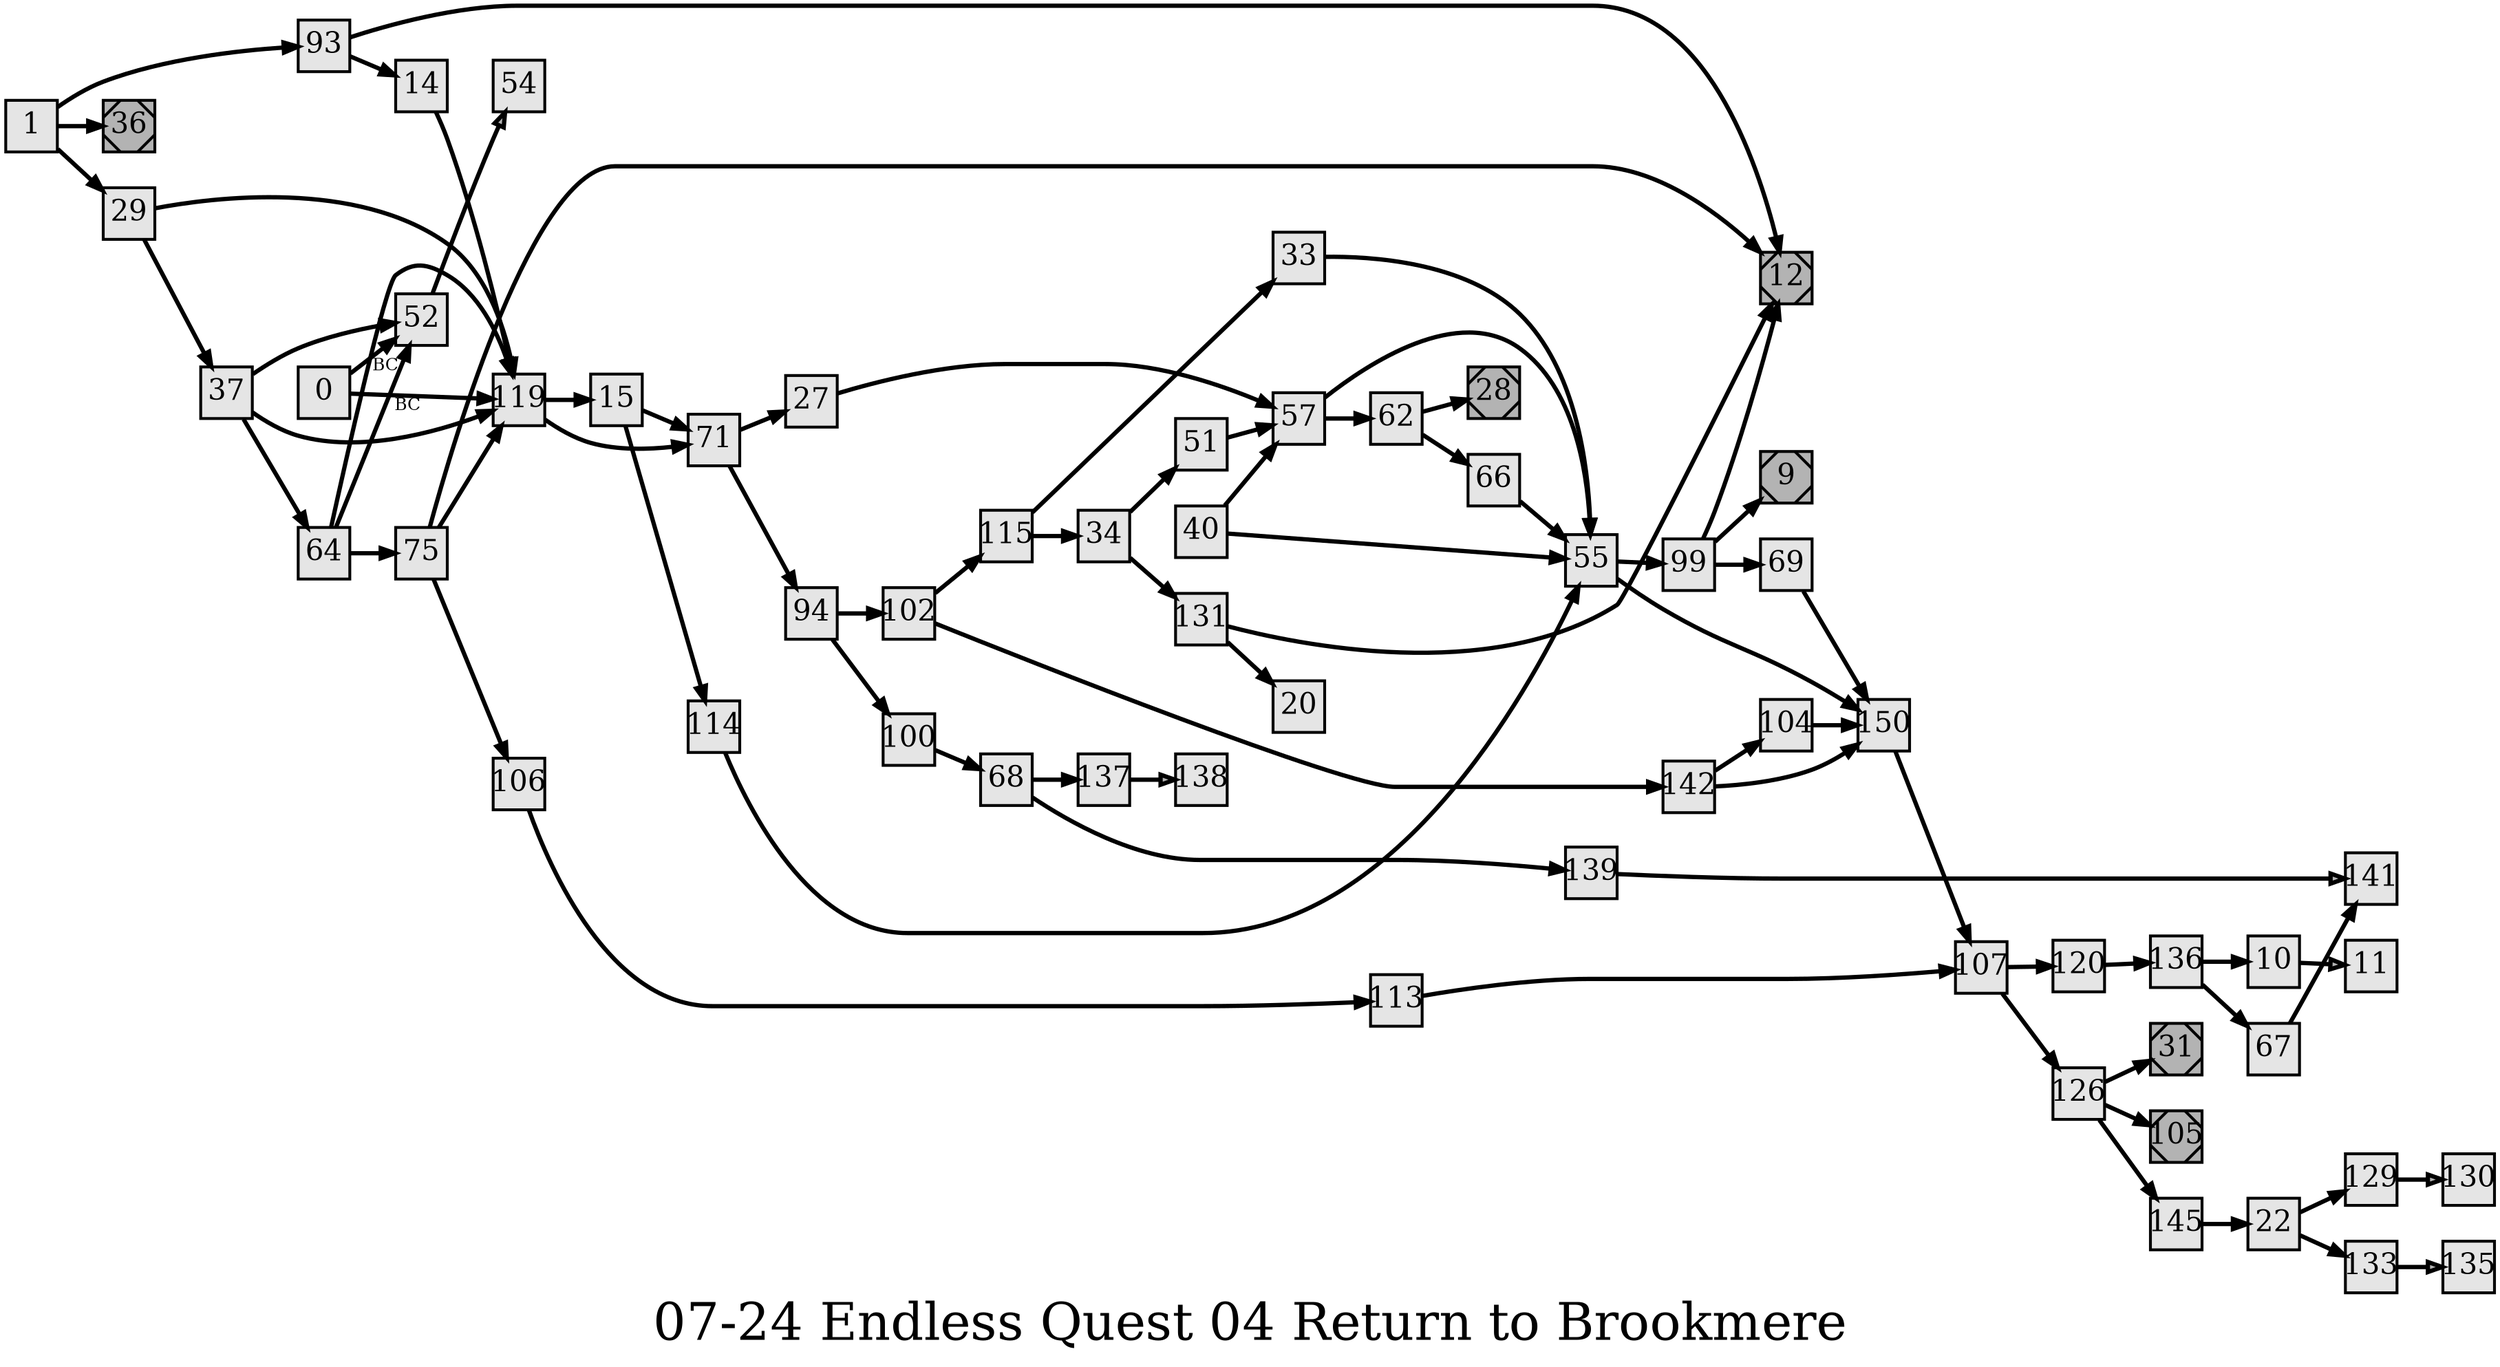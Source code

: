 digraph g{
  graph [ label="07-24 Endless Quest 04 Return to Brookmere" rankdir=LR, ordering=out, fontsize=36, nodesep="0.35", ranksep="0.45"];
  node  [shape=rect, penwidth=2, fontsize=20, style=filled, fillcolor=grey90, margin="0,0", labelfloat=true, regular=true, fixedsize=true];
  edge  [labelfloat=true, penwidth=3, fontsize=12];
  // ---;
  // group  : Katz;
  // id     : 07-24;
  // gbid   :;
  // series : Endless Quest;
  // title  : Return to Brookmere;
  // author :;
  // credit:;
  // - name : Juliet Way-Henthorne;
  // role : encoder;
  // date : 2017-10-18;
  // - name : Jeremy Douglass;
  // role : editor;
  // date : 2017-10-19;
  // render:;
  // - name   : ?;
  // styles : ?;
  // engine : dot;
  // comment: >;
  
  // ---;
  
  // From | To | Label;
  
  0 -> 52	[ xlabel="BC" ];
  0 -> 119	[ xlabel="BC" ];
  1 -> 93;
  1 -> 36;
  1 -> 29;
  9	[ xlabel="E", shape=Msquare, fontsize=20, fillcolor=grey70, xlabel="" ];
  10 -> 11	[ xlabel="E", shape=Msquare, fontsize=20, fillcolor=grey70, xlabel="" ];
  12	[ xlabel="E", shape=Msquare, fontsize=20, fillcolor=grey70, xlabel="" ];
  14 -> 119;
  15 -> 71;
  15 -> 114;
  22 -> 129;
  22 -> 133;
  27 -> 57;
  28	[ xlabel="E", shape=Msquare, fontsize=20, fillcolor=grey70, xlabel="" ];
  29 -> 119;
  29 -> 37;
  31	[ xlabel="E", shape=Msquare, fontsize=20, fillcolor=grey70, xlabel="" ];
  33 -> 55;
  34 -> 51;
  34 -> 131;
  36	[ xlabel="E", shape=Msquare, fontsize=20, fillcolor=grey70, xlabel="" ];
  37 -> 52;
  37 -> 119;
  37 -> 64;
  40 -> 57;
  40 -> 55;
  51 -> 57;
  52 -> 54	[ xlabel="E", shape=Msquare, fontsize=20, fillcolor=grey70, xlabel="" ];
  55 -> 99;
  55 -> 150;
  57 -> 55;
  57 -> 62;
  62 -> 28;
  62 -> 66;
  64 -> 119;
  64 -> 52;
  64 -> 75;
  66 -> 55;
  67 -> 141;
  68 -> 137;
  68 -> 139;
  69 -> 150;
  71 -> 27;
  71 -> 94;
  75 -> 12;
  75 -> 119;
  75 -> 106;
  93 -> 12;
  93 -> 14;
  94 -> 102;
  94 -> 100;
  99 -> 9;
  99 -> 69;
  99 -> 12;
  100 -> 68;
  102 -> 115;
  102 -> 142;
  104 -> 150;
  105	[ xlabel="E", shape=Msquare, fontsize=20, fillcolor=grey70, xlabel="" ];
  106 -> 113;
  107 -> 120;
  107 -> 126;
  113 -> 107;
  114 -> 55;
  115 -> 33;
  115 -> 34;
  119 -> 15;
  119 -> 71;
  120 -> 136;
  126 -> 31;
  126 -> 105;
  126 -> 145;
  129 -> 130	[ xlabel="E", shape=Msquare, fontsize=20, fillcolor=grey70, xlabel="" ];
  131 -> 12;
  131 -> 20;
  133 -> 135	[ xlabel="E", shape=Msquare, fontsize=20, fillcolor=grey70, xlabel="" ];
  136 -> 10;
  136 -> 67;
  137 -> 138	[ xlabel="E", shape=Msquare, fontsize=20, fillcolor=grey70, xlabel="" ];
  139 -> 141	[ xlabel="E", shape=Msquare, fontsize=20, fillcolor=grey70, xlabel="" ];
  142 -> 104;
  142 -> 150;
  145 -> 22;
  150 -> 107;
}

